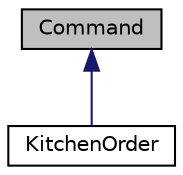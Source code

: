 digraph "Command"
{
 // LATEX_PDF_SIZE
  edge [fontname="Helvetica",fontsize="10",labelfontname="Helvetica",labelfontsize="10"];
  node [fontname="Helvetica",fontsize="10",shape=record];
  Node1 [label="Command",height=0.2,width=0.4,color="black", fillcolor="grey75", style="filled", fontcolor="black",tooltip="The Command class represents a command for executing an order."];
  Node1 -> Node2 [dir="back",color="midnightblue",fontsize="10",style="solid",fontname="Helvetica"];
  Node2 [label="KitchenOrder",height=0.2,width=0.4,color="black", fillcolor="white", style="filled",URL="$classKitchenOrder.html",tooltip="The KitchenOrder class represents a command to be executed in the kitchen."];
}
